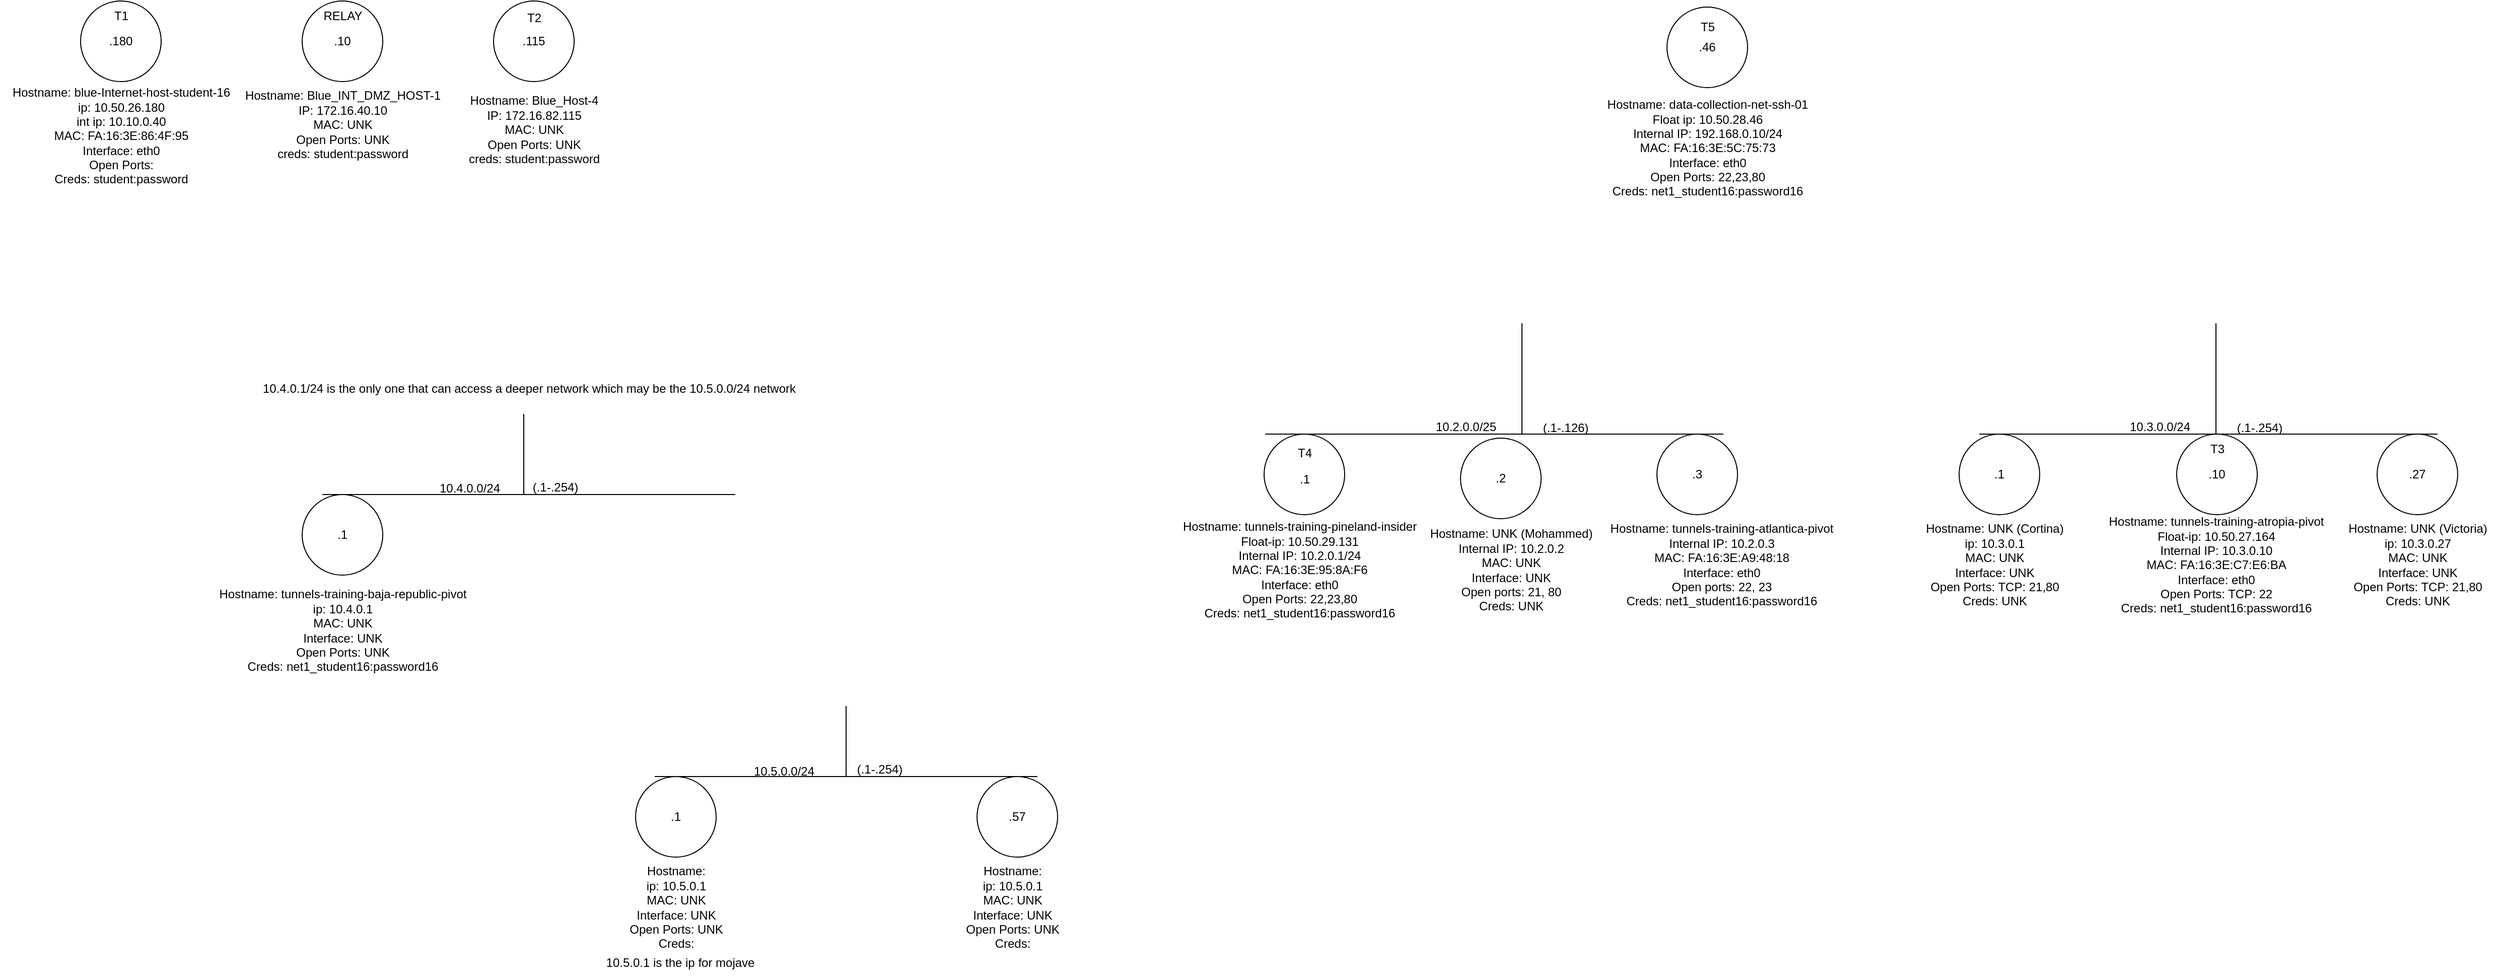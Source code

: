 <mxfile version="25.0.3">
  <diagram name="Page-1" id="jiiQhXlAMz92_uCKhO34">
    <mxGraphModel dx="3134" dy="822" grid="1" gridSize="10" guides="1" tooltips="1" connect="1" arrows="1" fold="1" page="1" pageScale="1" pageWidth="850" pageHeight="1100" math="0" shadow="0">
      <root>
        <mxCell id="0" />
        <mxCell id="1" parent="0" />
        <mxCell id="V7bFDbgL-2ccECLvx8o4-2" value="" style="ellipse;whiteSpace=wrap;html=1;aspect=fixed;" parent="1" vertex="1">
          <mxGeometry x="-425" y="480" width="80" height="80" as="geometry" />
        </mxCell>
        <mxCell id="V7bFDbgL-2ccECLvx8o4-3" value=".46" style="ellipse;whiteSpace=wrap;html=1;aspect=fixed;" parent="1" vertex="1">
          <mxGeometry x="-25" y="56" width="80" height="80" as="geometry" />
        </mxCell>
        <mxCell id="V7bFDbgL-2ccECLvx8o4-4" value=".180" style="ellipse;whiteSpace=wrap;html=1;aspect=fixed;" parent="1" vertex="1">
          <mxGeometry x="-1600" y="50" width="80" height="80" as="geometry" />
        </mxCell>
        <mxCell id="V7bFDbgL-2ccECLvx8o4-6" value="&lt;div&gt;Hostname: tunnels-training-pineland-insider&lt;/div&gt;&lt;div&gt;Float-ip: 10.50.29.131&lt;/div&gt;&lt;div&gt;Internal IP: 10.2.0.1/24&lt;br&gt;&lt;/div&gt;&lt;div&gt;MAC: FA:16:3E:95:8A:F6&lt;br&gt;&lt;/div&gt;&lt;div&gt;Interface: eth0&lt;br&gt;&lt;/div&gt;&lt;div&gt;Open Ports: 22,23,80&lt;br&gt;&lt;/div&gt;&lt;div&gt;Creds: net1_student16:password16&lt;/div&gt;" style="text;html=1;align=center;verticalAlign=middle;resizable=0;points=[];autosize=1;strokeColor=none;fillColor=none;" parent="1" vertex="1">
          <mxGeometry x="-515" y="560" width="250" height="110" as="geometry" />
        </mxCell>
        <mxCell id="V7bFDbgL-2ccECLvx8o4-7" value="&lt;div&gt;Hostname: data-collection-net-ssh-01&lt;br&gt;&lt;/div&gt;&lt;div&gt;Float ip: 10.50.28.46&lt;/div&gt;&lt;div&gt;Internal IP: 192.168.0.10/24&lt;br&gt;&lt;/div&gt;&lt;div&gt;MAC: FA:16:3E:5C:75:73&lt;br&gt;&lt;/div&gt;&lt;div&gt;Interface: eth0&lt;br&gt;&lt;/div&gt;&lt;div&gt;Open Ports: 22,23,80&lt;br&gt;&lt;/div&gt;&lt;div&gt;Creds: net1_student16:password16&lt;/div&gt;" style="text;html=1;align=center;verticalAlign=middle;resizable=0;points=[];autosize=1;strokeColor=none;fillColor=none;" parent="1" vertex="1">
          <mxGeometry x="-95" y="141" width="220" height="110" as="geometry" />
        </mxCell>
        <mxCell id="V7bFDbgL-2ccECLvx8o4-8" value="&lt;div&gt;Hostname: blue-Internet-host-student-16&lt;br&gt;&lt;/div&gt;&lt;div&gt;ip: 10.50.26.180&lt;/div&gt;&lt;div&gt;int ip: 10.10.0.40&lt;br&gt;&lt;/div&gt;&lt;div&gt;MAC: FA:16:3E:86:4F:95&lt;br&gt;&lt;/div&gt;&lt;div&gt;Interface: eth0&lt;/div&gt;&lt;div&gt;Open Ports:&lt;br&gt;&lt;/div&gt;&lt;div&gt;Creds: student:password&lt;br&gt;&lt;/div&gt;" style="text;html=1;align=center;verticalAlign=middle;resizable=0;points=[];autosize=1;strokeColor=none;fillColor=none;" parent="1" vertex="1">
          <mxGeometry x="-1680" y="129" width="240" height="110" as="geometry" />
        </mxCell>
        <mxCell id="V7bFDbgL-2ccECLvx8o4-10" value=".1" style="text;html=1;align=center;verticalAlign=middle;resizable=0;points=[];autosize=1;strokeColor=none;fillColor=none;" parent="1" vertex="1">
          <mxGeometry x="-400" y="510" width="30" height="30" as="geometry" />
        </mxCell>
        <mxCell id="V7bFDbgL-2ccECLvx8o4-12" value="T5" style="text;html=1;align=center;verticalAlign=middle;resizable=0;points=[];autosize=1;strokeColor=none;fillColor=none;" parent="1" vertex="1">
          <mxGeometry x="-5" y="61" width="40" height="30" as="geometry" />
        </mxCell>
        <mxCell id="V7bFDbgL-2ccECLvx8o4-13" value="T1" style="text;html=1;align=center;verticalAlign=middle;resizable=0;points=[];autosize=1;strokeColor=none;fillColor=none;" parent="1" vertex="1">
          <mxGeometry x="-1580" y="50" width="40" height="30" as="geometry" />
        </mxCell>
        <mxCell id="V7bFDbgL-2ccECLvx8o4-14" value=".115" style="ellipse;whiteSpace=wrap;html=1;aspect=fixed;" parent="1" vertex="1">
          <mxGeometry x="-1190" y="50" width="80" height="80" as="geometry" />
        </mxCell>
        <mxCell id="V7bFDbgL-2ccECLvx8o4-15" value="&lt;div&gt;Hostname: Blue_Host-4&lt;/div&gt;&lt;div&gt;IP: 172.16.82.115&lt;/div&gt;&lt;div&gt;MAC: UNK&lt;br&gt;&lt;/div&gt;&lt;div&gt;Open Ports: UNK&lt;br&gt;&lt;/div&gt;&lt;div&gt;creds: student:password&lt;/div&gt;&lt;div&gt;&lt;br&gt;&lt;/div&gt;" style="text;html=1;align=center;verticalAlign=middle;resizable=0;points=[];autosize=1;strokeColor=none;fillColor=none;" parent="1" vertex="1">
          <mxGeometry x="-1225" y="135" width="150" height="100" as="geometry" />
        </mxCell>
        <mxCell id="V7bFDbgL-2ccECLvx8o4-16" value="T2" style="text;html=1;align=center;verticalAlign=middle;resizable=0;points=[];autosize=1;strokeColor=none;fillColor=none;" parent="1" vertex="1">
          <mxGeometry x="-1170" y="52" width="40" height="30" as="geometry" />
        </mxCell>
        <mxCell id="V7bFDbgL-2ccECLvx8o4-17" value=".10" style="ellipse;whiteSpace=wrap;html=1;aspect=fixed;" parent="1" vertex="1">
          <mxGeometry x="-1380" y="50" width="80" height="80" as="geometry" />
        </mxCell>
        <mxCell id="V7bFDbgL-2ccECLvx8o4-18" value="RELAY" style="text;html=1;align=center;verticalAlign=middle;resizable=0;points=[];autosize=1;strokeColor=none;fillColor=none;" parent="1" vertex="1">
          <mxGeometry x="-1370" y="50" width="60" height="30" as="geometry" />
        </mxCell>
        <mxCell id="V7bFDbgL-2ccECLvx8o4-19" value="&lt;div&gt;Hostname: Blue_INT_DMZ_HOST-1&lt;/div&gt;&lt;div&gt;IP: 172.16.40.10&lt;/div&gt;&lt;div&gt;MAC: UNK&lt;br&gt;&lt;/div&gt;&lt;div&gt;Open Ports: UNK&lt;br&gt;&lt;/div&gt;&lt;div&gt;creds: student:password&lt;/div&gt;&lt;div&gt;&lt;br&gt;&lt;/div&gt;" style="text;html=1;align=center;verticalAlign=middle;resizable=0;points=[];autosize=1;strokeColor=none;fillColor=none;" parent="1" vertex="1">
          <mxGeometry x="-1450" y="130" width="220" height="100" as="geometry" />
        </mxCell>
        <mxCell id="V7bFDbgL-2ccECLvx8o4-20" value="" style="endArrow=none;html=1;rounded=0;" parent="1" edge="1">
          <mxGeometry width="50" height="50" relative="1" as="geometry">
            <mxPoint x="285" y="480" as="sourcePoint" />
            <mxPoint x="740" y="480" as="targetPoint" />
          </mxGeometry>
        </mxCell>
        <mxCell id="V7bFDbgL-2ccECLvx8o4-21" value="" style="endArrow=none;html=1;rounded=0;" parent="1" edge="1">
          <mxGeometry width="50" height="50" relative="1" as="geometry">
            <mxPoint x="520" y="480" as="sourcePoint" />
            <mxPoint x="520" y="400" as="targetPoint" />
            <Array as="points">
              <mxPoint x="520" y="470" />
              <mxPoint x="520" y="370" />
            </Array>
          </mxGeometry>
        </mxCell>
        <mxCell id="V7bFDbgL-2ccECLvx8o4-22" value=".1" style="ellipse;whiteSpace=wrap;html=1;aspect=fixed;" parent="1" vertex="1">
          <mxGeometry x="265" y="480" width="80" height="80" as="geometry" />
        </mxCell>
        <mxCell id="V7bFDbgL-2ccECLvx8o4-23" value=".10" style="ellipse;whiteSpace=wrap;html=1;aspect=fixed;" parent="1" vertex="1">
          <mxGeometry x="481" y="480" width="80" height="80" as="geometry" />
        </mxCell>
        <mxCell id="V7bFDbgL-2ccECLvx8o4-24" value=".27" style="ellipse;whiteSpace=wrap;html=1;aspect=fixed;" parent="1" vertex="1">
          <mxGeometry x="680" y="480" width="80" height="80" as="geometry" />
        </mxCell>
        <mxCell id="V7bFDbgL-2ccECLvx8o4-25" value="10.3.0.0/24" style="text;html=1;align=center;verticalAlign=middle;resizable=0;points=[];autosize=1;strokeColor=none;fillColor=none;" parent="1" vertex="1">
          <mxGeometry x="424" y="458" width="80" height="30" as="geometry" />
        </mxCell>
        <mxCell id="V7bFDbgL-2ccECLvx8o4-26" value="(.1-.254)" style="text;html=1;align=center;verticalAlign=middle;resizable=0;points=[];autosize=1;strokeColor=none;fillColor=none;" parent="1" vertex="1">
          <mxGeometry x="528" y="459" width="70" height="30" as="geometry" />
        </mxCell>
        <mxCell id="V7bFDbgL-2ccECLvx8o4-27" value="&lt;div&gt;Hostname: UNK (Cortina)&lt;br&gt;&lt;/div&gt;&lt;div&gt;ip: 10.3.0.1&lt;br&gt;&lt;/div&gt;&lt;div&gt;MAC: UNK&lt;br&gt;&lt;/div&gt;&lt;div&gt;Interface: UNK&lt;br&gt;&lt;/div&gt;&lt;div&gt;Open Ports: TCP: 21,80&lt;br&gt;&lt;/div&gt;&lt;div&gt;Creds: UNK&lt;br&gt;&lt;/div&gt;" style="text;html=1;align=center;verticalAlign=middle;resizable=0;points=[];autosize=1;strokeColor=none;fillColor=none;" parent="1" vertex="1">
          <mxGeometry x="220" y="560" width="160" height="100" as="geometry" />
        </mxCell>
        <mxCell id="V7bFDbgL-2ccECLvx8o4-28" value="&lt;div&gt;Hostname: tunnels-training-atropia-pivot&lt;/div&gt;&lt;div&gt;Float-ip: 10.50.27.164&lt;/div&gt;&lt;div&gt;Internal IP: 10.3.0.10&lt;br&gt;&lt;/div&gt;&lt;div&gt;MAC: FA:16:3E:C7:E6:BA&lt;br&gt;&lt;/div&gt;&lt;div&gt;Interface: eth0&lt;br&gt;&lt;/div&gt;&lt;div&gt;Open Ports: TCP: 22&lt;br&gt;&lt;/div&gt;&lt;div&gt;Creds: net1_student16:password16&lt;br&gt;&lt;/div&gt;" style="text;html=1;align=center;verticalAlign=middle;resizable=0;points=[];autosize=1;strokeColor=none;fillColor=none;" parent="1" vertex="1">
          <mxGeometry x="400" y="555" width="240" height="110" as="geometry" />
        </mxCell>
        <mxCell id="V7bFDbgL-2ccECLvx8o4-29" value="&lt;div&gt;Hostname: UNK (Victoria)&lt;br&gt;&lt;/div&gt;&lt;div&gt;ip: 10.3.0.27&lt;br&gt;&lt;/div&gt;&lt;div&gt;MAC: UNK&lt;br&gt;&lt;/div&gt;&lt;div&gt;Interface: UNK&lt;br&gt;&lt;/div&gt;&lt;div&gt;Open Ports: TCP: 21,80&lt;br&gt;&lt;/div&gt;&lt;div&gt;Creds: UNK&lt;br&gt;&lt;/div&gt;" style="text;html=1;align=center;verticalAlign=middle;resizable=0;points=[];autosize=1;strokeColor=none;fillColor=none;" parent="1" vertex="1">
          <mxGeometry x="640" y="560" width="160" height="100" as="geometry" />
        </mxCell>
        <mxCell id="V7bFDbgL-2ccECLvx8o4-30" value="T4" style="text;html=1;align=center;verticalAlign=middle;resizable=0;points=[];autosize=1;strokeColor=none;fillColor=none;" parent="1" vertex="1">
          <mxGeometry x="-405" y="484" width="40" height="30" as="geometry" />
        </mxCell>
        <mxCell id="V7bFDbgL-2ccECLvx8o4-32" value="T3" style="text;html=1;align=center;verticalAlign=middle;resizable=0;points=[];autosize=1;strokeColor=none;fillColor=none;" parent="1" vertex="1">
          <mxGeometry x="501" y="480" width="40" height="30" as="geometry" />
        </mxCell>
        <mxCell id="V7bFDbgL-2ccECLvx8o4-33" value="" style="endArrow=none;html=1;rounded=0;" parent="1" edge="1">
          <mxGeometry width="50" height="50" relative="1" as="geometry">
            <mxPoint x="-424" y="480" as="sourcePoint" />
            <mxPoint x="31" y="480" as="targetPoint" />
          </mxGeometry>
        </mxCell>
        <mxCell id="V7bFDbgL-2ccECLvx8o4-34" value="" style="endArrow=none;html=1;rounded=0;" parent="1" edge="1">
          <mxGeometry width="50" height="50" relative="1" as="geometry">
            <mxPoint x="-169" y="480" as="sourcePoint" />
            <mxPoint x="-169" y="400" as="targetPoint" />
            <Array as="points">
              <mxPoint x="-169" y="470" />
              <mxPoint x="-169" y="370" />
            </Array>
          </mxGeometry>
        </mxCell>
        <mxCell id="V7bFDbgL-2ccECLvx8o4-38" value="10.2.0.0/25" style="text;html=1;align=center;verticalAlign=middle;resizable=0;points=[];autosize=1;strokeColor=none;fillColor=none;" parent="1" vertex="1">
          <mxGeometry x="-265" y="458" width="80" height="30" as="geometry" />
        </mxCell>
        <mxCell id="V7bFDbgL-2ccECLvx8o4-39" value="(.1-.126)" style="text;html=1;align=center;verticalAlign=middle;resizable=0;points=[];autosize=1;strokeColor=none;fillColor=none;" parent="1" vertex="1">
          <mxGeometry x="-161" y="459" width="70" height="30" as="geometry" />
        </mxCell>
        <mxCell id="V7bFDbgL-2ccECLvx8o4-44" value=".2" style="ellipse;whiteSpace=wrap;html=1;aspect=fixed;" parent="1" vertex="1">
          <mxGeometry x="-230" y="484" width="80" height="80" as="geometry" />
        </mxCell>
        <mxCell id="V7bFDbgL-2ccECLvx8o4-45" value="&lt;div&gt;Hostname: UNK (Mohammed)&lt;br&gt;&lt;/div&gt;&lt;div&gt;Internal IP: 10.2.0.2&lt;/div&gt;&lt;div&gt;MAC: UNK&lt;br&gt;&lt;/div&gt;&lt;div&gt;Interface: UNK&lt;br&gt;&lt;/div&gt;&lt;div&gt;Open ports: 21, 80&lt;br&gt;&lt;/div&gt;&lt;div&gt;Creds: UNK&lt;br&gt;&lt;/div&gt;" style="text;html=1;align=center;verticalAlign=middle;resizable=0;points=[];autosize=1;strokeColor=none;fillColor=none;" parent="1" vertex="1">
          <mxGeometry x="-270" y="565" width="180" height="100" as="geometry" />
        </mxCell>
        <mxCell id="V7bFDbgL-2ccECLvx8o4-46" value=".3" style="ellipse;whiteSpace=wrap;html=1;aspect=fixed;" parent="1" vertex="1">
          <mxGeometry x="-35" y="480" width="80" height="80" as="geometry" />
        </mxCell>
        <mxCell id="V7bFDbgL-2ccECLvx8o4-47" value="&lt;div&gt;Hostname: tunnels-training-atlantica-pivot&lt;br&gt;&lt;/div&gt;&lt;div&gt;Internal IP: 10.2.0.3&lt;/div&gt;&lt;div&gt;MAC: FA:16:3E:A9:48:18&lt;br&gt;&lt;/div&gt;&lt;div&gt;Interface: eth0&lt;br&gt;&lt;/div&gt;&lt;div&gt;Open ports: 22, 23&lt;br&gt;&lt;/div&gt;&lt;div&gt;Creds: net1_student16:password16&lt;br&gt;&lt;/div&gt;" style="text;html=1;align=center;verticalAlign=middle;resizable=0;points=[];autosize=1;strokeColor=none;fillColor=none;" parent="1" vertex="1">
          <mxGeometry x="-91" y="560" width="240" height="100" as="geometry" />
        </mxCell>
        <mxCell id="Rs0XfdENoH2tHpSIpS56-1" value=".1" style="ellipse;whiteSpace=wrap;html=1;aspect=fixed;" vertex="1" parent="1">
          <mxGeometry x="-1380" y="540" width="80" height="80" as="geometry" />
        </mxCell>
        <mxCell id="Rs0XfdENoH2tHpSIpS56-2" value="10.4.0.0/24" style="text;html=1;align=center;verticalAlign=middle;resizable=0;points=[];autosize=1;strokeColor=none;fillColor=none;" vertex="1" parent="1">
          <mxGeometry x="-1254" y="519" width="80" height="30" as="geometry" />
        </mxCell>
        <mxCell id="Rs0XfdENoH2tHpSIpS56-4" value="&lt;div&gt;Hostname: tunnels-training-baja-republic-pivot&lt;br&gt;&lt;/div&gt;&lt;div&gt;ip: 10.4.0.1&lt;br&gt;&lt;/div&gt;&lt;div&gt;MAC: UNK&lt;br&gt;&lt;/div&gt;&lt;div&gt;Interface: UNK&lt;br&gt;&lt;/div&gt;&lt;div&gt;Open Ports: UNK&lt;/div&gt;&lt;div&gt;Creds: net1_student16:password16&lt;/div&gt;" style="text;html=1;align=center;verticalAlign=middle;resizable=0;points=[];autosize=1;strokeColor=none;fillColor=none;" vertex="1" parent="1">
          <mxGeometry x="-1475" y="625" width="270" height="100" as="geometry" />
        </mxCell>
        <mxCell id="Rs0XfdENoH2tHpSIpS56-5" value="10.4.0.1/24 is the only one that can access a deeper network which may be the 10.5.0.0/24 network" style="text;html=1;align=center;verticalAlign=middle;resizable=0;points=[];autosize=1;strokeColor=none;fillColor=none;" vertex="1" parent="1">
          <mxGeometry x="-1430" y="420" width="550" height="30" as="geometry" />
        </mxCell>
        <mxCell id="Rs0XfdENoH2tHpSIpS56-6" value="10.5.0.1 is the ip for mojave" style="text;html=1;align=center;verticalAlign=middle;resizable=0;points=[];autosize=1;strokeColor=none;fillColor=none;" vertex="1" parent="1">
          <mxGeometry x="-1090" y="990" width="170" height="30" as="geometry" />
        </mxCell>
        <mxCell id="Rs0XfdENoH2tHpSIpS56-9" value="" style="endArrow=none;html=1;rounded=0;" edge="1" parent="1">
          <mxGeometry width="50" height="50" relative="1" as="geometry">
            <mxPoint x="-1360" y="540" as="sourcePoint" />
            <mxPoint x="-950" y="540" as="targetPoint" />
          </mxGeometry>
        </mxCell>
        <mxCell id="Rs0XfdENoH2tHpSIpS56-10" value="" style="endArrow=none;html=1;rounded=0;" edge="1" parent="1">
          <mxGeometry width="50" height="50" relative="1" as="geometry">
            <mxPoint x="-1160" y="540" as="sourcePoint" />
            <mxPoint x="-1160" y="460" as="targetPoint" />
          </mxGeometry>
        </mxCell>
        <mxCell id="Rs0XfdENoH2tHpSIpS56-12" value="(.1-.254)" style="text;html=1;align=center;verticalAlign=middle;resizable=0;points=[];autosize=1;strokeColor=none;fillColor=none;" vertex="1" parent="1">
          <mxGeometry x="-1164" y="518" width="70" height="30" as="geometry" />
        </mxCell>
        <mxCell id="Rs0XfdENoH2tHpSIpS56-13" value="" style="endArrow=none;html=1;rounded=0;" edge="1" parent="1">
          <mxGeometry width="50" height="50" relative="1" as="geometry">
            <mxPoint x="-1030" y="820" as="sourcePoint" />
            <mxPoint x="-650" y="820" as="targetPoint" />
          </mxGeometry>
        </mxCell>
        <mxCell id="Rs0XfdENoH2tHpSIpS56-14" value="" style="endArrow=none;html=1;rounded=0;" edge="1" parent="1">
          <mxGeometry width="50" height="50" relative="1" as="geometry">
            <mxPoint x="-840" y="820" as="sourcePoint" />
            <mxPoint x="-840" y="750" as="targetPoint" />
          </mxGeometry>
        </mxCell>
        <mxCell id="Rs0XfdENoH2tHpSIpS56-15" value=".1" style="ellipse;whiteSpace=wrap;html=1;aspect=fixed;" vertex="1" parent="1">
          <mxGeometry x="-1049" y="820" width="80" height="80" as="geometry" />
        </mxCell>
        <mxCell id="Rs0XfdENoH2tHpSIpS56-16" value=".57" style="ellipse;whiteSpace=wrap;html=1;aspect=fixed;" vertex="1" parent="1">
          <mxGeometry x="-710" y="820" width="80" height="80" as="geometry" />
        </mxCell>
        <mxCell id="Rs0XfdENoH2tHpSIpS56-17" value="10.5.0.0/24" style="text;html=1;align=center;verticalAlign=middle;resizable=0;points=[];autosize=1;strokeColor=none;fillColor=none;" vertex="1" parent="1">
          <mxGeometry x="-942" y="800" width="80" height="30" as="geometry" />
        </mxCell>
        <mxCell id="Rs0XfdENoH2tHpSIpS56-18" value="(.1-.254)" style="text;html=1;align=center;verticalAlign=middle;resizable=0;points=[];autosize=1;strokeColor=none;fillColor=none;" vertex="1" parent="1">
          <mxGeometry x="-842" y="798" width="70" height="30" as="geometry" />
        </mxCell>
        <mxCell id="Rs0XfdENoH2tHpSIpS56-19" value="&lt;div&gt;Hostname:&lt;br&gt;&lt;/div&gt;&lt;div&gt;ip: 10.5.0.1&lt;br&gt;&lt;/div&gt;&lt;div&gt;MAC: UNK&lt;br&gt;&lt;/div&gt;&lt;div&gt;Interface: UNK&lt;br&gt;&lt;/div&gt;&lt;div&gt;Open Ports: UNK&lt;/div&gt;&lt;div&gt;Creds:&lt;br&gt;&lt;/div&gt;" style="text;html=1;align=center;verticalAlign=middle;resizable=0;points=[];autosize=1;strokeColor=none;fillColor=none;" vertex="1" parent="1">
          <mxGeometry x="-1069" y="900" width="120" height="100" as="geometry" />
        </mxCell>
        <mxCell id="Rs0XfdENoH2tHpSIpS56-20" value="&lt;div&gt;Hostname:&lt;br&gt;&lt;/div&gt;&lt;div&gt;ip: 10.5.0.1&lt;br&gt;&lt;/div&gt;&lt;div&gt;MAC: UNK&lt;br&gt;&lt;/div&gt;&lt;div&gt;Interface: UNK&lt;br&gt;&lt;/div&gt;&lt;div&gt;Open Ports: UNK&lt;/div&gt;&lt;div&gt;Creds:&lt;br&gt;&lt;/div&gt;" style="text;html=1;align=center;verticalAlign=middle;resizable=0;points=[];autosize=1;strokeColor=none;fillColor=none;" vertex="1" parent="1">
          <mxGeometry x="-735" y="900" width="120" height="100" as="geometry" />
        </mxCell>
      </root>
    </mxGraphModel>
  </diagram>
</mxfile>
